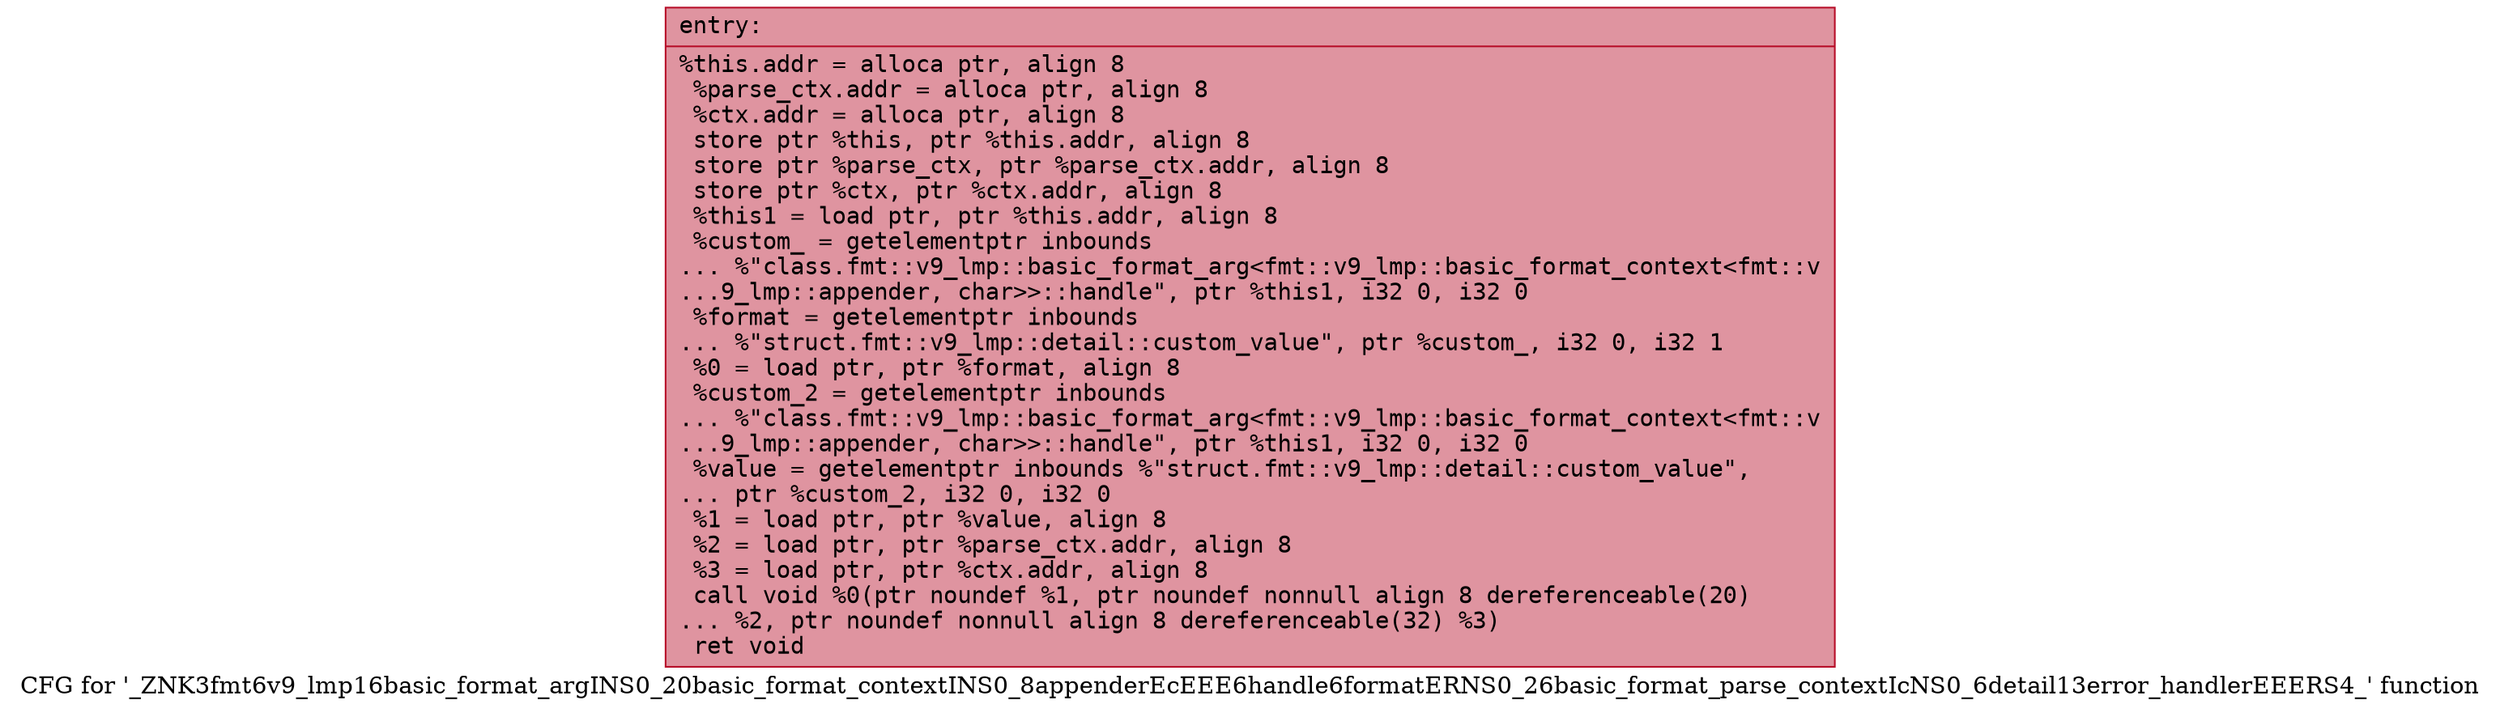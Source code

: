 digraph "CFG for '_ZNK3fmt6v9_lmp16basic_format_argINS0_20basic_format_contextINS0_8appenderEcEEE6handle6formatERNS0_26basic_format_parse_contextIcNS0_6detail13error_handlerEEERS4_' function" {
	label="CFG for '_ZNK3fmt6v9_lmp16basic_format_argINS0_20basic_format_contextINS0_8appenderEcEEE6handle6formatERNS0_26basic_format_parse_contextIcNS0_6detail13error_handlerEEERS4_' function";

	Node0x55fec3435300 [shape=record,color="#b70d28ff", style=filled, fillcolor="#b70d2870" fontname="Courier",label="{entry:\l|  %this.addr = alloca ptr, align 8\l  %parse_ctx.addr = alloca ptr, align 8\l  %ctx.addr = alloca ptr, align 8\l  store ptr %this, ptr %this.addr, align 8\l  store ptr %parse_ctx, ptr %parse_ctx.addr, align 8\l  store ptr %ctx, ptr %ctx.addr, align 8\l  %this1 = load ptr, ptr %this.addr, align 8\l  %custom_ = getelementptr inbounds\l... %\"class.fmt::v9_lmp::basic_format_arg\<fmt::v9_lmp::basic_format_context\<fmt::v\l...9_lmp::appender, char\>\>::handle\", ptr %this1, i32 0, i32 0\l  %format = getelementptr inbounds\l... %\"struct.fmt::v9_lmp::detail::custom_value\", ptr %custom_, i32 0, i32 1\l  %0 = load ptr, ptr %format, align 8\l  %custom_2 = getelementptr inbounds\l... %\"class.fmt::v9_lmp::basic_format_arg\<fmt::v9_lmp::basic_format_context\<fmt::v\l...9_lmp::appender, char\>\>::handle\", ptr %this1, i32 0, i32 0\l  %value = getelementptr inbounds %\"struct.fmt::v9_lmp::detail::custom_value\",\l... ptr %custom_2, i32 0, i32 0\l  %1 = load ptr, ptr %value, align 8\l  %2 = load ptr, ptr %parse_ctx.addr, align 8\l  %3 = load ptr, ptr %ctx.addr, align 8\l  call void %0(ptr noundef %1, ptr noundef nonnull align 8 dereferenceable(20)\l... %2, ptr noundef nonnull align 8 dereferenceable(32) %3)\l  ret void\l}"];
}
